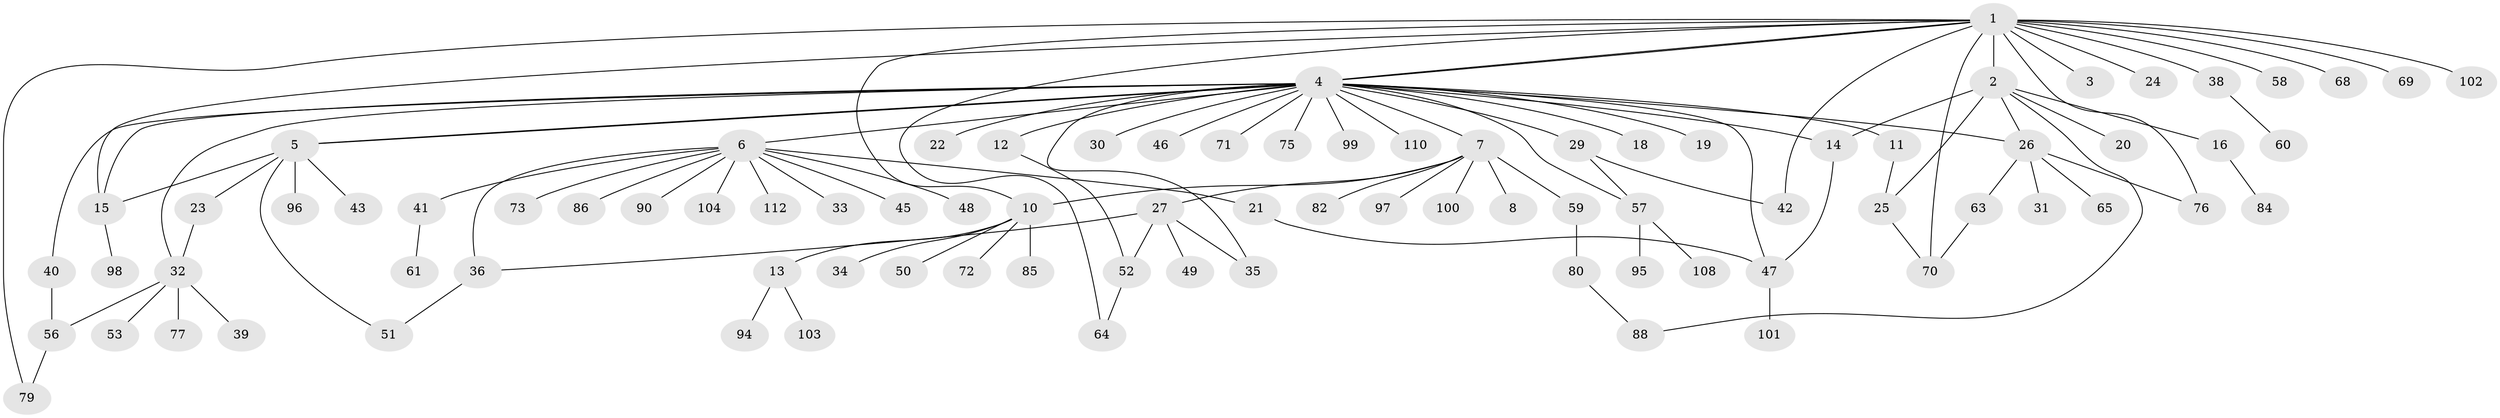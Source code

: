 // original degree distribution, {16: 0.008928571428571428, 8: 0.026785714285714284, 1: 0.5178571428571429, 26: 0.008928571428571428, 11: 0.008928571428571428, 7: 0.008928571428571428, 2: 0.21428571428571427, 4: 0.05357142857142857, 3: 0.13392857142857142, 5: 0.008928571428571428, 6: 0.008928571428571428}
// Generated by graph-tools (version 1.1) at 2025/41/03/06/25 10:41:51]
// undirected, 88 vertices, 111 edges
graph export_dot {
graph [start="1"]
  node [color=gray90,style=filled];
  1 [super="+54"];
  2 [super="+9"];
  3;
  4 [super="+93"];
  5 [super="+17"];
  6 [super="+44"];
  7 [super="+87"];
  8;
  10 [super="+37"];
  11;
  12;
  13 [super="+67"];
  14;
  15;
  16;
  18;
  19;
  20;
  21;
  22;
  23;
  24;
  25;
  26 [super="+62"];
  27 [super="+28"];
  29 [super="+107"];
  30;
  31;
  32 [super="+66"];
  33;
  34;
  35 [super="+83"];
  36 [super="+55"];
  38 [super="+105"];
  39;
  40;
  41 [super="+81"];
  42;
  43;
  45;
  46;
  47 [super="+74"];
  48;
  49;
  50;
  51 [super="+78"];
  52 [super="+91"];
  53;
  56 [super="+109"];
  57;
  58;
  59;
  60;
  61;
  63;
  64;
  65;
  68;
  69;
  70 [super="+111"];
  71;
  72;
  73 [super="+106"];
  75 [super="+89"];
  76 [super="+92"];
  77;
  79;
  80;
  82;
  84;
  85;
  86;
  88;
  90;
  94;
  95;
  96;
  97;
  98;
  99;
  100;
  101;
  102;
  103;
  104;
  108;
  110;
  112;
  1 -- 2;
  1 -- 3;
  1 -- 4;
  1 -- 4;
  1 -- 10;
  1 -- 15;
  1 -- 24;
  1 -- 38;
  1 -- 42;
  1 -- 64;
  1 -- 68;
  1 -- 69;
  1 -- 70;
  1 -- 79;
  1 -- 102;
  1 -- 58;
  1 -- 76;
  2 -- 14;
  2 -- 16;
  2 -- 20;
  2 -- 25;
  2 -- 88;
  2 -- 26;
  4 -- 5;
  4 -- 5;
  4 -- 6;
  4 -- 7;
  4 -- 11;
  4 -- 12;
  4 -- 14;
  4 -- 15;
  4 -- 18;
  4 -- 19;
  4 -- 22;
  4 -- 26;
  4 -- 29;
  4 -- 30;
  4 -- 35;
  4 -- 40;
  4 -- 46;
  4 -- 47;
  4 -- 57;
  4 -- 71;
  4 -- 75;
  4 -- 99;
  4 -- 110;
  4 -- 32;
  5 -- 15;
  5 -- 23;
  5 -- 43;
  5 -- 96;
  5 -- 51;
  6 -- 21;
  6 -- 33;
  6 -- 41;
  6 -- 48;
  6 -- 73;
  6 -- 86;
  6 -- 90;
  6 -- 104;
  6 -- 112;
  6 -- 45;
  6 -- 36;
  7 -- 8;
  7 -- 27;
  7 -- 59;
  7 -- 82;
  7 -- 97;
  7 -- 100;
  7 -- 10;
  10 -- 13;
  10 -- 34;
  10 -- 72;
  10 -- 85;
  10 -- 50;
  11 -- 25;
  12 -- 52;
  13 -- 94;
  13 -- 103;
  14 -- 47;
  15 -- 98;
  16 -- 84;
  21 -- 47;
  23 -- 32;
  25 -- 70;
  26 -- 31;
  26 -- 63;
  26 -- 76;
  26 -- 65;
  27 -- 36;
  27 -- 52;
  27 -- 49;
  27 -- 35;
  29 -- 57;
  29 -- 42;
  32 -- 39;
  32 -- 53;
  32 -- 77;
  32 -- 56;
  36 -- 51;
  38 -- 60;
  40 -- 56;
  41 -- 61;
  47 -- 101;
  52 -- 64;
  56 -- 79;
  57 -- 95;
  57 -- 108;
  59 -- 80;
  63 -- 70;
  80 -- 88;
}
